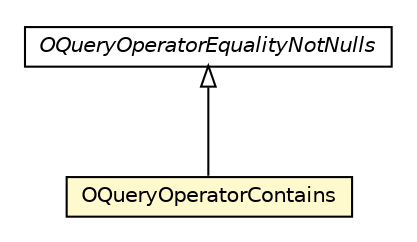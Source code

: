 #!/usr/local/bin/dot
#
# Class diagram 
# Generated by UMLGraph version R5_6-24-gf6e263 (http://www.umlgraph.org/)
#

digraph G {
	edge [fontname="Helvetica",fontsize=10,labelfontname="Helvetica",labelfontsize=10];
	node [fontname="Helvetica",fontsize=10,shape=plaintext];
	nodesep=0.25;
	ranksep=0.5;
	// com.orientechnologies.orient.core.sql.operator.OQueryOperatorEqualityNotNulls
	c2870372 [label=<<table title="com.orientechnologies.orient.core.sql.operator.OQueryOperatorEqualityNotNulls" border="0" cellborder="1" cellspacing="0" cellpadding="2" port="p" href="./OQueryOperatorEqualityNotNulls.html">
		<tr><td><table border="0" cellspacing="0" cellpadding="1">
<tr><td align="center" balign="center"><font face="Helvetica-Oblique"> OQueryOperatorEqualityNotNulls </font></td></tr>
		</table></td></tr>
		</table>>, URL="./OQueryOperatorEqualityNotNulls.html", fontname="Helvetica", fontcolor="black", fontsize=10.0];
	// com.orientechnologies.orient.core.sql.operator.OQueryOperatorContains
	c2870393 [label=<<table title="com.orientechnologies.orient.core.sql.operator.OQueryOperatorContains" border="0" cellborder="1" cellspacing="0" cellpadding="2" port="p" bgcolor="lemonChiffon" href="./OQueryOperatorContains.html">
		<tr><td><table border="0" cellspacing="0" cellpadding="1">
<tr><td align="center" balign="center"> OQueryOperatorContains </td></tr>
		</table></td></tr>
		</table>>, URL="./OQueryOperatorContains.html", fontname="Helvetica", fontcolor="black", fontsize=10.0];
	//com.orientechnologies.orient.core.sql.operator.OQueryOperatorContains extends com.orientechnologies.orient.core.sql.operator.OQueryOperatorEqualityNotNulls
	c2870372:p -> c2870393:p [dir=back,arrowtail=empty];
}

